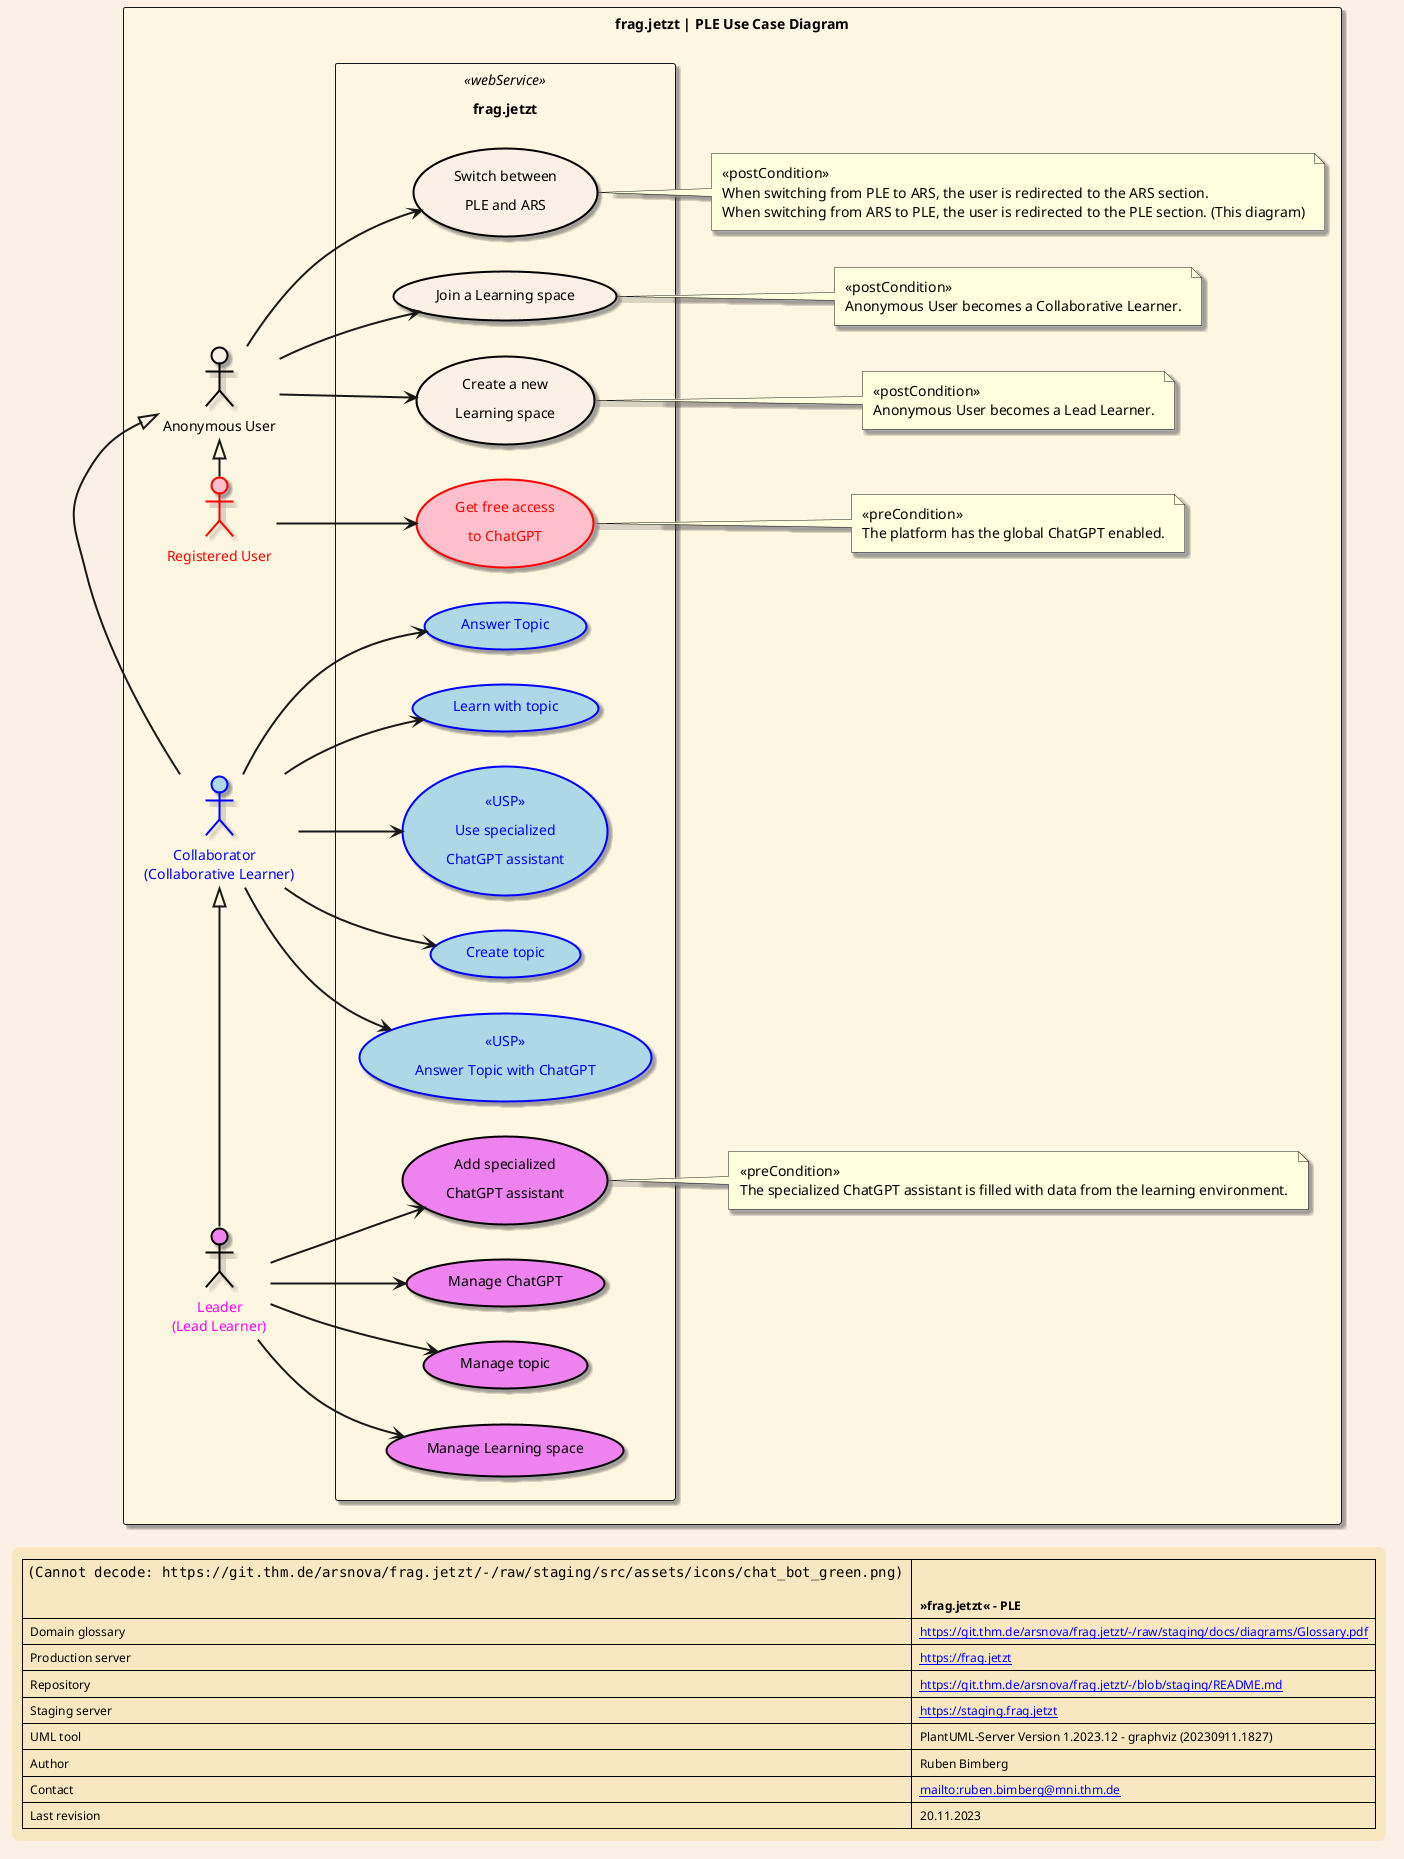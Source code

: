 @startuml Use Cases
scale 1.0

skinparam backgroundColor Linen
skinparam LegendBackgroundColor Strategy
skinparam LegendBorderThickness 0
skinparam LegendFontSize 12
skinparam Padding 5
skinparam defaultFontSize 14
skinparam ArrowThickness 2
skinparam shadowing true

!$stringList = ""

!procedure $append($value)
  !if %strlen($stringList) > 0
    !$stringList = $stringList + "\n" + $value
  !else
    !$stringList = $value
  !endif
!endprocedure

!procedure $print()
  !$i = %strpos($stringList, "\n")
  !while $i > 0
    !$arg = %substr($stringList, 0, $i)
    $arg
    !$stringList = %substr($stringList, $i + 2)
    !$i = %strpos($stringList, "\n")
  !endwhile
  !if %strlen($stringList) > 0
  $stringList
  !endif
!endprocedure

!procedure $RUUseCase($id, $data)
  ($data) as ($id) #pink;line:red;line.bold;text:red
  $append(RU + "-->" + $id)
!endprocedure

!procedure $AUUseCase($id, $data)
  ($data) as ($id) #linen;line:black;line.bold;text:black
  $append(AU + "-->" + $id)
!endprocedure

!procedure $LLUseCase($id, $data)
  ($data) as ($id) #violet;line:black;line.bold;text:black
  $append(LL + "-->" + $id)
!endprocedure

!procedure $CLUseCase($id, $data)
  ($data) as ($id) #lightblue;line:blue;line.bold;text:blue
  $append(CL + "-->" + $id)
!endprocedure


skinparam rectangle {
  BackgroundColor #fdf6e0
}

skinparam usecase {
  BorderThickness 2
  ArrowThickness 2
}

rectangle "frag.jetzt | PLE Use Case Diagram" {

  left to right direction

  actor "Anonymous User" as AU #linen;line:black;line.bold;text:black
  actor "Registered User" as RU #pink;line:red;line.bold;text:red
  actor "       Leader\n(Lead Learner)" as LL #violet;line:black;line.bold;text:magenta
  actor "        Collaborator\n(Collaborative Learner)" as CL #lightblue;line:blue;line.bold;text:blue

  RU -|> AU
  CL -|> AU
  LL -|> CL

  rectangle "frag.jetzt" <<webService>> {
    together {
      $AUUseCase(UC1, "Switch between\nPLE and ARS")
      $AUUseCase(UC2, "Create a new\nLearning space")
      $AUUseCase(UC3, "Join a Learning space")
    }

    together {
      $RUUseCase(UC4, "Get free access\nto ChatGPT")
    }

    together {
      $CLUseCase(UC5, "Create topic")
      $CLUseCase(UC6, "«USP»\nAnswer Topic with ChatGPT")
      $CLUseCase(UC7, "Answer Topic")
      $CLUseCase(UC8, "Learn with topic")
      $CLUseCase(UC9, "«USP»\nUse specialized\nChatGPT assistant")
    }

    together {
      $LLUseCase(UC10, "Manage ChatGPT")
      $LLUseCase(UC11, "Manage topic")
      $LLUseCase(UC12, "Manage Learning space")
      $LLUseCase(UC13, "Add specialized\nChatGPT assistant")
    }
  }


  note right of (UC1)
    «postCondition»
    When switching from PLE to ARS, the user is redirected to the ARS section.
    When switching from ARS to PLE, the user is redirected to the PLE section. (This diagram)
  end note

  note right of (UC2)
    «postCondition»
    Anonymous User becomes a Lead Learner.
  end note

  note right of (UC3)
    «postCondition»
    Anonymous User becomes a Collaborative Learner.
  end note

  note right of (UC4)
    «preCondition»
    The platform has the global ChatGPT enabled.
  end note

  note right of (UC13)
    «preCondition»
    The specialized ChatGPT assistant is filled with data from the learning environment.
  end note

  $print()

}

legend right
|<img:https://git.thm.de/arsnova/frag.jetzt/-/raw/staging/src/assets/icons/chat_bot_green.png{scale=0.4}> |= \n\n »frag.jetzt« - PLE |
| Domain glossary | [[https://git.thm.de/arsnova/frag.jetzt/-/raw/staging/docs/diagrams/Glossary.pdf]] |
| Production server | [[https://frag.jetzt]] |
| Repository | [[https://git.thm.de/arsnova/frag.jetzt/-/blob/staging/README.md]] |
| Staging server | [[https://staging.frag.jetzt]] |
| UML tool| PlantUML-Server Version 1.2023.12 - graphviz (20230911.1827)|
| Author| Ruben Bimberg|
| Contact| [[mailto:ruben.bimberg@mni.thm.de]] |
| Last revision| 20.11.2023 |
end legend
@enduml
